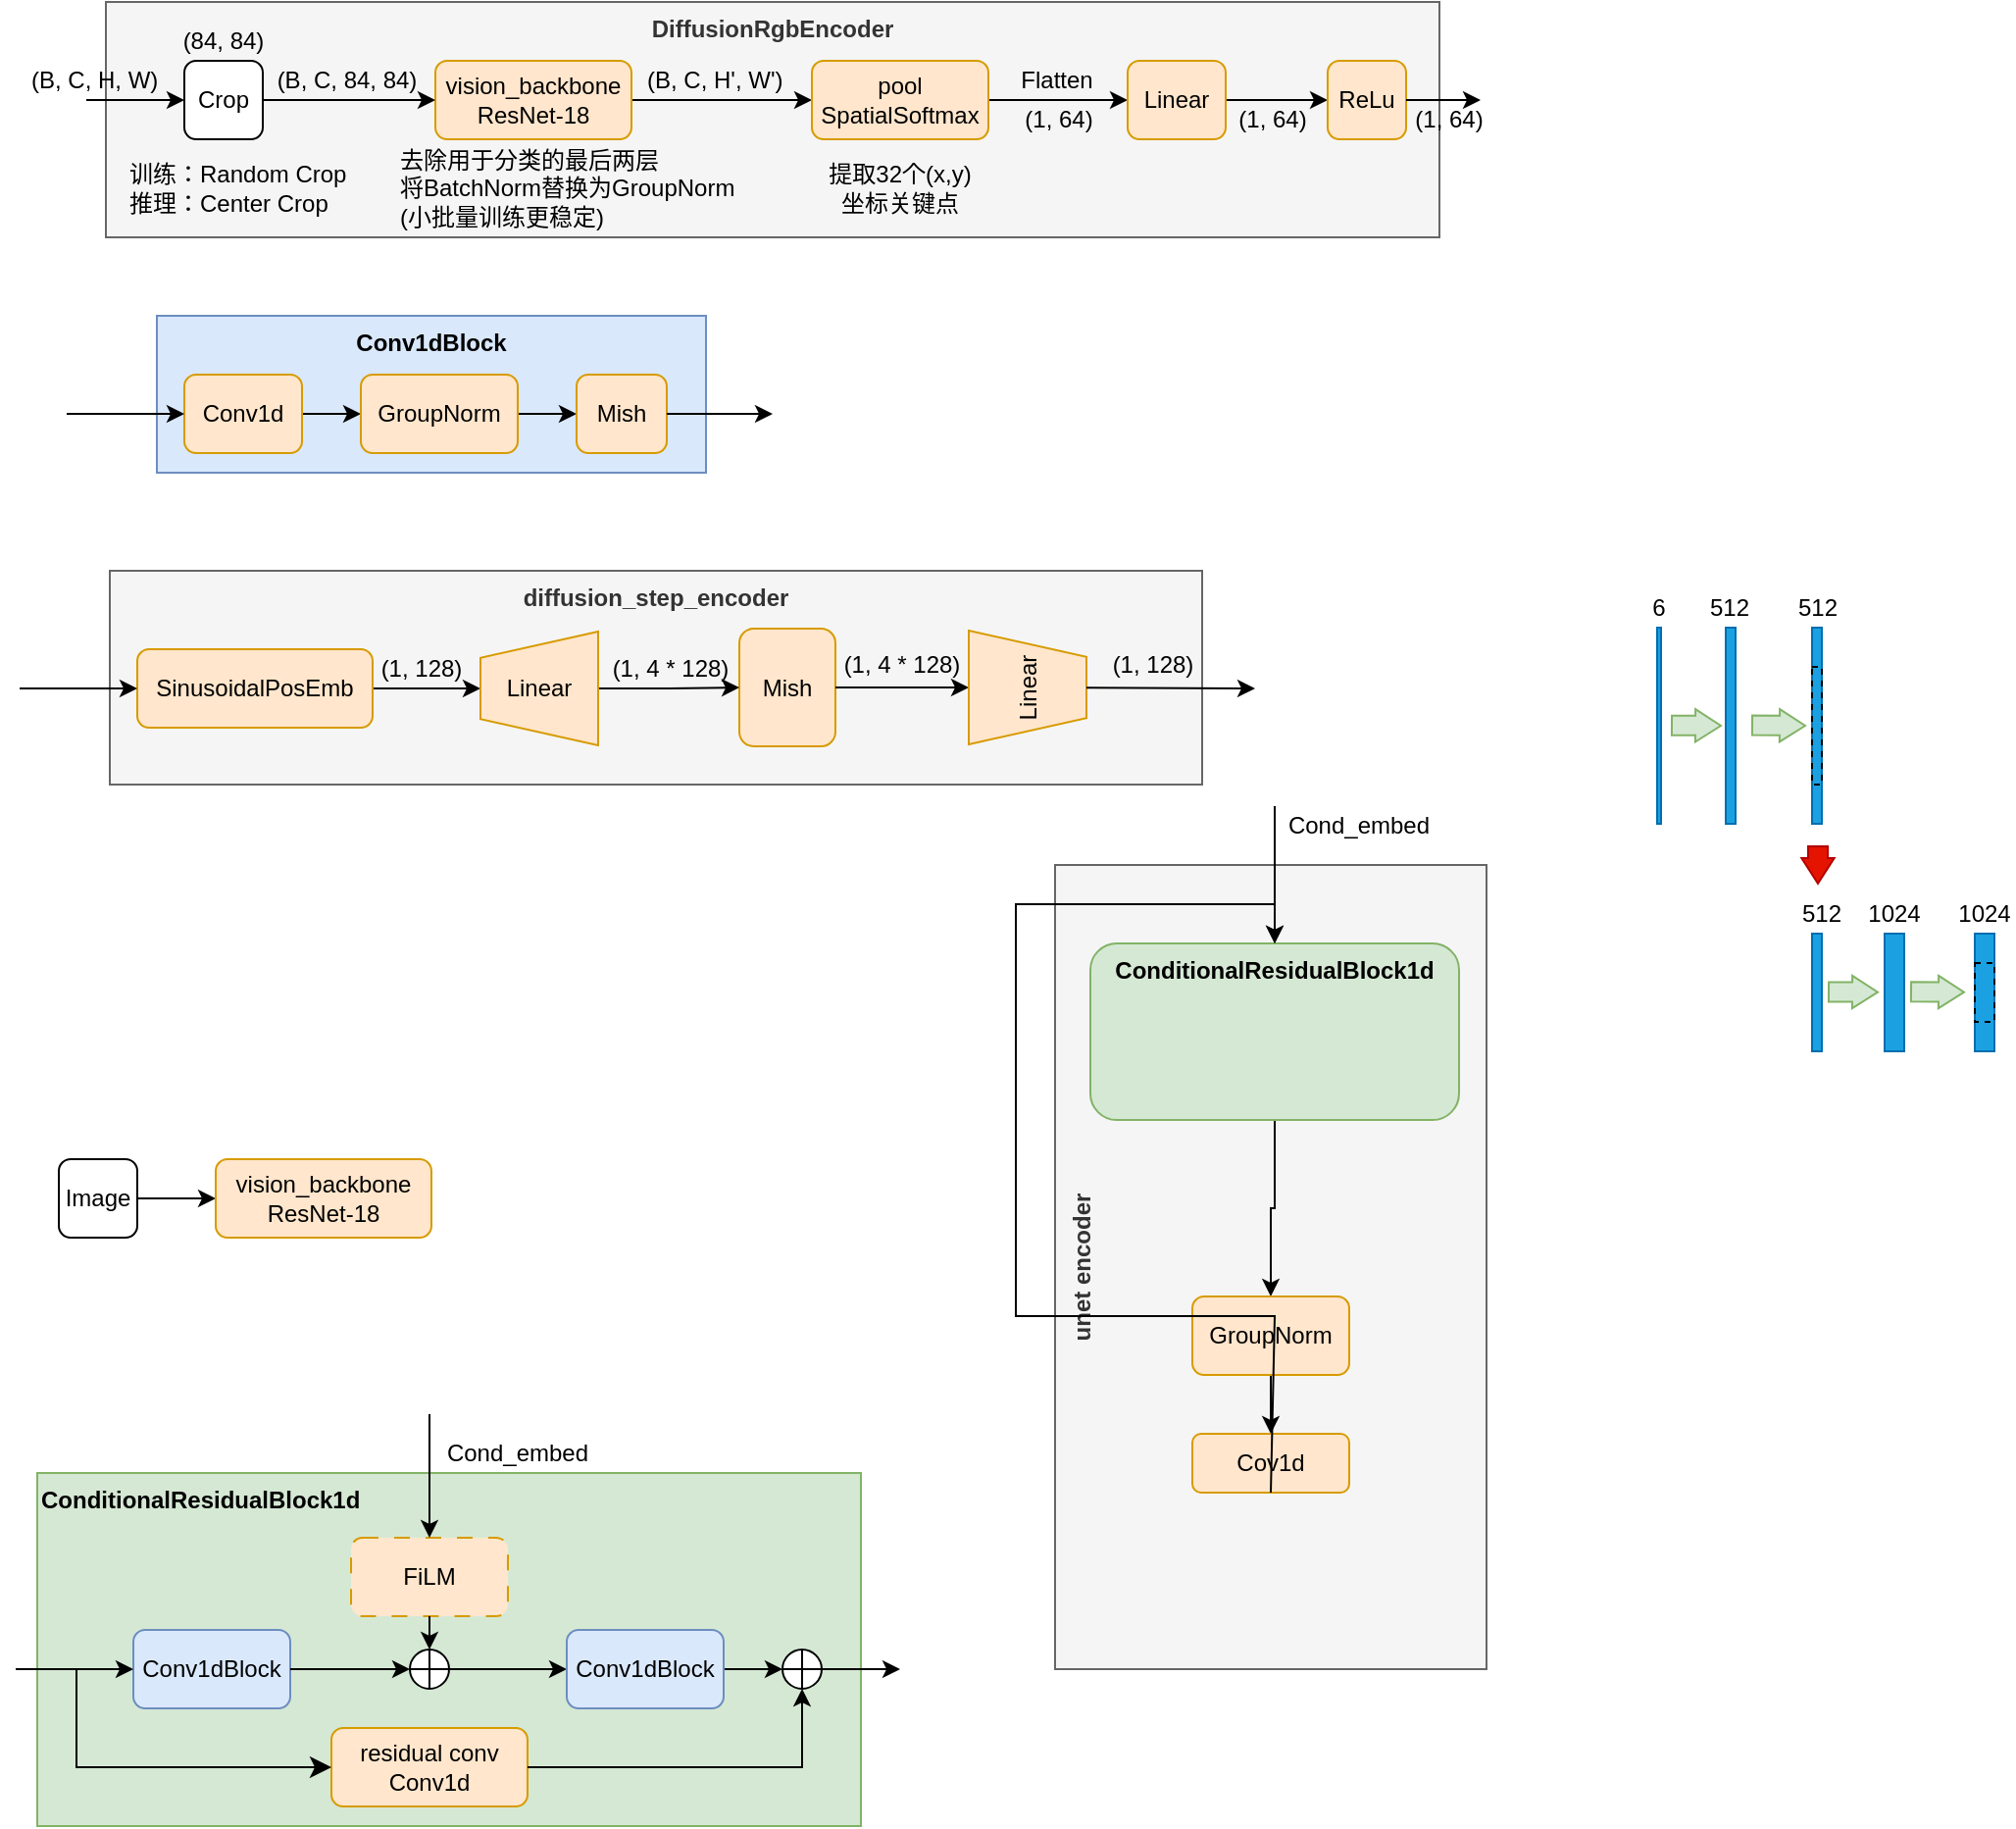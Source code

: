 <mxfile version="27.0.6">
  <diagram name="第 1 页" id="QIP-dXR1SjzeZl0UJQse">
    <mxGraphModel dx="1062" dy="576" grid="1" gridSize="10" guides="1" tooltips="1" connect="1" arrows="1" fold="1" page="1" pageScale="1" pageWidth="827" pageHeight="1169" math="0" shadow="0">
      <root>
        <mxCell id="0" />
        <mxCell id="1" parent="0" />
        <mxCell id="PJH4OMrgq3WDe2RNvaKb-1" style="edgeStyle=orthogonalEdgeStyle;rounded=0;orthogonalLoop=1;jettySize=auto;html=1;entryX=0;entryY=0.5;entryDx=0;entryDy=0;" parent="1" source="PJH4OMrgq3WDe2RNvaKb-2" target="PJH4OMrgq3WDe2RNvaKb-3" edge="1">
          <mxGeometry relative="1" as="geometry" />
        </mxCell>
        <mxCell id="PJH4OMrgq3WDe2RNvaKb-2" value="Image" style="rounded=1;whiteSpace=wrap;html=1;" parent="1" vertex="1">
          <mxGeometry x="52" y="640" width="40" height="40" as="geometry" />
        </mxCell>
        <mxCell id="PJH4OMrgq3WDe2RNvaKb-3" value="vision_backbone&lt;div&gt;ResNet-18&lt;/div&gt;" style="rounded=1;whiteSpace=wrap;html=1;fillColor=#ffe6cc;strokeColor=#d79b00;" parent="1" vertex="1">
          <mxGeometry x="132" y="640" width="110" height="40" as="geometry" />
        </mxCell>
        <mxCell id="PJH4OMrgq3WDe2RNvaKb-4" value="" style="group" parent="1" vertex="1" connectable="0">
          <mxGeometry x="56" y="210" width="360" height="80" as="geometry" />
        </mxCell>
        <mxCell id="PJH4OMrgq3WDe2RNvaKb-5" value="Conv1dBlock" style="rounded=0;whiteSpace=wrap;html=1;fillColor=#dae8fc;strokeColor=#6c8ebf;verticalAlign=top;fontStyle=1" parent="PJH4OMrgq3WDe2RNvaKb-4" vertex="1">
          <mxGeometry x="46" width="280" height="80" as="geometry" />
        </mxCell>
        <mxCell id="PJH4OMrgq3WDe2RNvaKb-6" style="edgeStyle=orthogonalEdgeStyle;rounded=0;orthogonalLoop=1;jettySize=auto;html=1;entryX=0;entryY=0.5;entryDx=0;entryDy=0;" parent="PJH4OMrgq3WDe2RNvaKb-4" source="PJH4OMrgq3WDe2RNvaKb-7" target="PJH4OMrgq3WDe2RNvaKb-9" edge="1">
          <mxGeometry relative="1" as="geometry" />
        </mxCell>
        <mxCell id="PJH4OMrgq3WDe2RNvaKb-7" value="Conv1d" style="rounded=1;whiteSpace=wrap;html=1;fillColor=#ffe6cc;strokeColor=#d79b00;" parent="PJH4OMrgq3WDe2RNvaKb-4" vertex="1">
          <mxGeometry x="60" y="30" width="60" height="40" as="geometry" />
        </mxCell>
        <mxCell id="PJH4OMrgq3WDe2RNvaKb-8" style="edgeStyle=orthogonalEdgeStyle;rounded=0;orthogonalLoop=1;jettySize=auto;html=1;entryX=0;entryY=0.5;entryDx=0;entryDy=0;" parent="PJH4OMrgq3WDe2RNvaKb-4" source="PJH4OMrgq3WDe2RNvaKb-9" target="PJH4OMrgq3WDe2RNvaKb-10" edge="1">
          <mxGeometry relative="1" as="geometry" />
        </mxCell>
        <mxCell id="PJH4OMrgq3WDe2RNvaKb-9" value="GroupNorm" style="rounded=1;whiteSpace=wrap;html=1;fillColor=#ffe6cc;strokeColor=#d79b00;" parent="PJH4OMrgq3WDe2RNvaKb-4" vertex="1">
          <mxGeometry x="150" y="30" width="80" height="40" as="geometry" />
        </mxCell>
        <mxCell id="PJH4OMrgq3WDe2RNvaKb-10" value="Mish" style="rounded=1;whiteSpace=wrap;html=1;fillColor=#ffe6cc;strokeColor=#d79b00;" parent="PJH4OMrgq3WDe2RNvaKb-4" vertex="1">
          <mxGeometry x="260" y="30" width="46" height="40" as="geometry" />
        </mxCell>
        <mxCell id="PJH4OMrgq3WDe2RNvaKb-11" value="" style="endArrow=classic;html=1;rounded=0;entryX=0;entryY=0.5;entryDx=0;entryDy=0;" parent="PJH4OMrgq3WDe2RNvaKb-4" target="PJH4OMrgq3WDe2RNvaKb-7" edge="1">
          <mxGeometry width="50" height="50" relative="1" as="geometry">
            <mxPoint y="50" as="sourcePoint" />
            <mxPoint x="130" y="-140" as="targetPoint" />
          </mxGeometry>
        </mxCell>
        <mxCell id="PJH4OMrgq3WDe2RNvaKb-12" value="" style="endArrow=classic;html=1;rounded=0;exitX=1;exitY=0.5;exitDx=0;exitDy=0;" parent="PJH4OMrgq3WDe2RNvaKb-4" source="PJH4OMrgq3WDe2RNvaKb-10" edge="1">
          <mxGeometry width="50" height="50" relative="1" as="geometry">
            <mxPoint x="311" y="49.5" as="sourcePoint" />
            <mxPoint x="360" y="50" as="targetPoint" />
          </mxGeometry>
        </mxCell>
        <mxCell id="PJH4OMrgq3WDe2RNvaKb-13" value="" style="group" parent="1" vertex="1" connectable="0">
          <mxGeometry x="36" y="50" width="760" height="120" as="geometry" />
        </mxCell>
        <mxCell id="PJH4OMrgq3WDe2RNvaKb-14" value="DiffusionRgbEncoder" style="rounded=0;whiteSpace=wrap;html=1;fillColor=#f5f5f5;fontColor=#333333;strokeColor=#666666;verticalAlign=top;fontStyle=1" parent="PJH4OMrgq3WDe2RNvaKb-13" vertex="1">
          <mxGeometry x="40" width="680" height="120" as="geometry" />
        </mxCell>
        <mxCell id="PJH4OMrgq3WDe2RNvaKb-15" value="去除用于分类的最后两层&lt;div&gt;将BatchNorm替换为GroupNorm&lt;/div&gt;&lt;div&gt;(小批量训练更稳定)&lt;/div&gt;" style="text;html=1;align=left;verticalAlign=middle;whiteSpace=wrap;rounded=0;" parent="PJH4OMrgq3WDe2RNvaKb-13" vertex="1">
          <mxGeometry x="188" y="70" width="185" height="50" as="geometry" />
        </mxCell>
        <mxCell id="PJH4OMrgq3WDe2RNvaKb-16" style="edgeStyle=orthogonalEdgeStyle;rounded=0;orthogonalLoop=1;jettySize=auto;html=1;entryX=0;entryY=0.5;entryDx=0;entryDy=0;" parent="PJH4OMrgq3WDe2RNvaKb-13" source="PJH4OMrgq3WDe2RNvaKb-17" target="PJH4OMrgq3WDe2RNvaKb-22" edge="1">
          <mxGeometry relative="1" as="geometry">
            <mxPoint x="588" y="50" as="targetPoint" />
          </mxGeometry>
        </mxCell>
        <mxCell id="PJH4OMrgq3WDe2RNvaKb-17" value="vision_backbone&lt;div&gt;ResNet-18&lt;/div&gt;" style="rounded=1;whiteSpace=wrap;html=1;fillColor=#ffe6cc;strokeColor=#d79b00;" parent="PJH4OMrgq3WDe2RNvaKb-13" vertex="1">
          <mxGeometry x="208" y="30" width="100" height="40" as="geometry" />
        </mxCell>
        <mxCell id="PJH4OMrgq3WDe2RNvaKb-18" value="" style="endArrow=classic;html=1;rounded=0;entryX=0;entryY=0.5;entryDx=0;entryDy=0;" parent="PJH4OMrgq3WDe2RNvaKb-13" target="PJH4OMrgq3WDe2RNvaKb-20" edge="1">
          <mxGeometry width="50" height="50" relative="1" as="geometry">
            <mxPoint x="30" y="50" as="sourcePoint" />
            <mxPoint x="270" y="100" as="targetPoint" />
          </mxGeometry>
        </mxCell>
        <mxCell id="PJH4OMrgq3WDe2RNvaKb-19" style="edgeStyle=orthogonalEdgeStyle;rounded=0;orthogonalLoop=1;jettySize=auto;html=1;exitX=1;exitY=0.5;exitDx=0;exitDy=0;entryX=0;entryY=0.5;entryDx=0;entryDy=0;" parent="PJH4OMrgq3WDe2RNvaKb-13" source="PJH4OMrgq3WDe2RNvaKb-20" target="PJH4OMrgq3WDe2RNvaKb-17" edge="1">
          <mxGeometry relative="1" as="geometry" />
        </mxCell>
        <mxCell id="PJH4OMrgq3WDe2RNvaKb-20" value="Crop" style="rounded=1;whiteSpace=wrap;html=1;" parent="PJH4OMrgq3WDe2RNvaKb-13" vertex="1">
          <mxGeometry x="80" y="30" width="40" height="40" as="geometry" />
        </mxCell>
        <mxCell id="PJH4OMrgq3WDe2RNvaKb-21" style="edgeStyle=orthogonalEdgeStyle;rounded=0;orthogonalLoop=1;jettySize=auto;html=1;exitX=1;exitY=0.5;exitDx=0;exitDy=0;entryX=0;entryY=0.5;entryDx=0;entryDy=0;" parent="PJH4OMrgq3WDe2RNvaKb-13" source="PJH4OMrgq3WDe2RNvaKb-22" target="PJH4OMrgq3WDe2RNvaKb-24" edge="1">
          <mxGeometry relative="1" as="geometry" />
        </mxCell>
        <mxCell id="PJH4OMrgq3WDe2RNvaKb-22" value="&lt;div&gt;pool&lt;/div&gt;SpatialSoftmax" style="rounded=1;whiteSpace=wrap;html=1;fillColor=#ffe6cc;strokeColor=#d79b00;" parent="PJH4OMrgq3WDe2RNvaKb-13" vertex="1">
          <mxGeometry x="400" y="30" width="90" height="40" as="geometry" />
        </mxCell>
        <mxCell id="PJH4OMrgq3WDe2RNvaKb-23" style="edgeStyle=orthogonalEdgeStyle;rounded=0;orthogonalLoop=1;jettySize=auto;html=1;" parent="PJH4OMrgq3WDe2RNvaKb-13" source="PJH4OMrgq3WDe2RNvaKb-24" target="PJH4OMrgq3WDe2RNvaKb-25" edge="1">
          <mxGeometry relative="1" as="geometry" />
        </mxCell>
        <mxCell id="PJH4OMrgq3WDe2RNvaKb-24" value="&lt;div&gt;Linear&lt;/div&gt;" style="rounded=1;whiteSpace=wrap;html=1;fillColor=#ffe6cc;strokeColor=#d79b00;" parent="PJH4OMrgq3WDe2RNvaKb-13" vertex="1">
          <mxGeometry x="561" y="30" width="50" height="40" as="geometry" />
        </mxCell>
        <mxCell id="PJH4OMrgq3WDe2RNvaKb-25" value="&lt;div&gt;ReLu&lt;/div&gt;" style="rounded=1;whiteSpace=wrap;html=1;fillColor=#ffe6cc;strokeColor=#d79b00;" parent="PJH4OMrgq3WDe2RNvaKb-13" vertex="1">
          <mxGeometry x="663" y="30" width="40" height="40" as="geometry" />
        </mxCell>
        <mxCell id="PJH4OMrgq3WDe2RNvaKb-26" value="Flatten" style="text;html=1;align=center;verticalAlign=middle;whiteSpace=wrap;rounded=0;" parent="PJH4OMrgq3WDe2RNvaKb-13" vertex="1">
          <mxGeometry x="490" y="30" width="70" height="20" as="geometry" />
        </mxCell>
        <mxCell id="PJH4OMrgq3WDe2RNvaKb-27" value="" style="endArrow=classic;html=1;rounded=0;exitX=1;exitY=0.5;exitDx=0;exitDy=0;" parent="PJH4OMrgq3WDe2RNvaKb-13" source="PJH4OMrgq3WDe2RNvaKb-25" edge="1">
          <mxGeometry width="50" height="50" relative="1" as="geometry">
            <mxPoint x="721" y="50" as="sourcePoint" />
            <mxPoint x="741" y="50" as="targetPoint" />
          </mxGeometry>
        </mxCell>
        <mxCell id="PJH4OMrgq3WDe2RNvaKb-28" value="(B, C, H, W)" style="text;whiteSpace=wrap;verticalAlign=middle;" parent="PJH4OMrgq3WDe2RNvaKb-13" vertex="1">
          <mxGeometry y="30" width="70" height="20" as="geometry" />
        </mxCell>
        <mxCell id="PJH4OMrgq3WDe2RNvaKb-29" value="(84, 84)" style="text;whiteSpace=wrap;align=center;verticalAlign=middle;" parent="PJH4OMrgq3WDe2RNvaKb-13" vertex="1">
          <mxGeometry x="65" y="10" width="70" height="20" as="geometry" />
        </mxCell>
        <mxCell id="PJH4OMrgq3WDe2RNvaKb-30" value="(B, C, 84, 84)" style="text;whiteSpace=wrap;verticalAlign=middle;align=center;" parent="PJH4OMrgq3WDe2RNvaKb-13" vertex="1">
          <mxGeometry x="120" y="30" width="86" height="20" as="geometry" />
        </mxCell>
        <mxCell id="PJH4OMrgq3WDe2RNvaKb-31" value="(B, C, H&#39;, W&#39;)" style="text;whiteSpace=wrap;verticalAlign=middle;" parent="PJH4OMrgq3WDe2RNvaKb-13" vertex="1">
          <mxGeometry x="314" y="30" width="72" height="20" as="geometry" />
        </mxCell>
        <mxCell id="PJH4OMrgq3WDe2RNvaKb-32" value="(1, 64)" style="text;whiteSpace=wrap;align=center;verticalAlign=middle;" parent="PJH4OMrgq3WDe2RNvaKb-13" vertex="1">
          <mxGeometry x="491" y="50" width="70" height="20" as="geometry" />
        </mxCell>
        <mxCell id="PJH4OMrgq3WDe2RNvaKb-33" value="提取32个(x,y)坐标关键点" style="text;html=1;align=center;verticalAlign=middle;whiteSpace=wrap;rounded=0;" parent="PJH4OMrgq3WDe2RNvaKb-13" vertex="1">
          <mxGeometry x="405" y="80" width="80" height="30" as="geometry" />
        </mxCell>
        <mxCell id="PJH4OMrgq3WDe2RNvaKb-34" value="(1, 64)" style="text;whiteSpace=wrap;align=center;verticalAlign=middle;" parent="PJH4OMrgq3WDe2RNvaKb-13" vertex="1">
          <mxGeometry x="600" y="50" width="70" height="20" as="geometry" />
        </mxCell>
        <mxCell id="PJH4OMrgq3WDe2RNvaKb-35" value="(1, 64)" style="text;whiteSpace=wrap;align=center;verticalAlign=middle;" parent="PJH4OMrgq3WDe2RNvaKb-13" vertex="1">
          <mxGeometry x="690" y="50" width="70" height="20" as="geometry" />
        </mxCell>
        <mxCell id="PJH4OMrgq3WDe2RNvaKb-36" value="训练：Random Crop&lt;div&gt;推理：Center Crop&lt;/div&gt;" style="text;html=1;align=left;verticalAlign=middle;whiteSpace=wrap;rounded=0;" parent="PJH4OMrgq3WDe2RNvaKb-13" vertex="1">
          <mxGeometry x="50" y="80" width="130" height="30" as="geometry" />
        </mxCell>
        <mxCell id="PJH4OMrgq3WDe2RNvaKb-37" value="" style="group" parent="1" vertex="1" connectable="0">
          <mxGeometry x="32" y="340" width="630" height="109" as="geometry" />
        </mxCell>
        <mxCell id="PJH4OMrgq3WDe2RNvaKb-38" value="Linear" style="rounded=1;whiteSpace=wrap;html=1;fillColor=#ffe6cc;strokeColor=#d79b00;" parent="PJH4OMrgq3WDe2RNvaKb-37" vertex="1">
          <mxGeometry x="380" y="50" width="80" height="40" as="geometry" />
        </mxCell>
        <mxCell id="PJH4OMrgq3WDe2RNvaKb-39" value="diffusion_step_encoder" style="rounded=0;whiteSpace=wrap;html=1;fillColor=#f5f5f5;fontColor=#333333;strokeColor=#666666;verticalAlign=top;fontStyle=1" parent="PJH4OMrgq3WDe2RNvaKb-37" vertex="1">
          <mxGeometry x="46" width="557" height="109" as="geometry" />
        </mxCell>
        <mxCell id="PJH4OMrgq3WDe2RNvaKb-40" style="edgeStyle=orthogonalEdgeStyle;rounded=0;orthogonalLoop=1;jettySize=auto;html=1;entryX=0.5;entryY=1;entryDx=0;entryDy=0;" parent="PJH4OMrgq3WDe2RNvaKb-37" source="PJH4OMrgq3WDe2RNvaKb-41" target="PJH4OMrgq3WDe2RNvaKb-46" edge="1">
          <mxGeometry relative="1" as="geometry">
            <mxPoint x="330" y="60" as="targetPoint" />
          </mxGeometry>
        </mxCell>
        <mxCell id="PJH4OMrgq3WDe2RNvaKb-41" value="SinusoidalPosEmb" style="rounded=1;whiteSpace=wrap;html=1;fillColor=#ffe6cc;strokeColor=#d79b00;" parent="PJH4OMrgq3WDe2RNvaKb-37" vertex="1">
          <mxGeometry x="60" y="40" width="120" height="40" as="geometry" />
        </mxCell>
        <mxCell id="PJH4OMrgq3WDe2RNvaKb-42" value="Mish" style="rounded=1;whiteSpace=wrap;html=1;fillColor=#ffe6cc;strokeColor=#d79b00;" parent="PJH4OMrgq3WDe2RNvaKb-37" vertex="1">
          <mxGeometry x="367" y="29.5" width="49" height="60" as="geometry" />
        </mxCell>
        <mxCell id="PJH4OMrgq3WDe2RNvaKb-43" value="" style="endArrow=classic;html=1;rounded=0;entryX=0;entryY=0.5;entryDx=0;entryDy=0;" parent="PJH4OMrgq3WDe2RNvaKb-37" target="PJH4OMrgq3WDe2RNvaKb-41" edge="1">
          <mxGeometry width="50" height="50" relative="1" as="geometry">
            <mxPoint y="60" as="sourcePoint" />
            <mxPoint x="130" y="-130" as="targetPoint" />
          </mxGeometry>
        </mxCell>
        <mxCell id="PJH4OMrgq3WDe2RNvaKb-44" value="(1, 128)" style="text;whiteSpace=wrap;align=center;verticalAlign=middle;" parent="PJH4OMrgq3WDe2RNvaKb-37" vertex="1">
          <mxGeometry x="170" y="40" width="70" height="20" as="geometry" />
        </mxCell>
        <mxCell id="PJH4OMrgq3WDe2RNvaKb-45" value="" style="edgeStyle=orthogonalEdgeStyle;rounded=0;orthogonalLoop=1;jettySize=auto;html=1;entryX=0;entryY=0.5;entryDx=0;entryDy=0;" parent="PJH4OMrgq3WDe2RNvaKb-37" source="PJH4OMrgq3WDe2RNvaKb-46" target="PJH4OMrgq3WDe2RNvaKb-42" edge="1">
          <mxGeometry relative="1" as="geometry" />
        </mxCell>
        <mxCell id="PJH4OMrgq3WDe2RNvaKb-46" value="Linear" style="verticalLabelPosition=middle;verticalAlign=middle;html=1;shape=trapezoid;perimeter=trapezoidPerimeter;whiteSpace=wrap;size=0.23;arcSize=10;flipV=1;labelPosition=center;align=center;rotation=90;fillColor=#ffe6cc;strokeColor=#d79b00;horizontal=0;" parent="PJH4OMrgq3WDe2RNvaKb-37" vertex="1">
          <mxGeometry x="236" y="30" width="58" height="60" as="geometry" />
        </mxCell>
        <mxCell id="PJH4OMrgq3WDe2RNvaKb-47" value="(1, 4 * 128)" style="text;whiteSpace=wrap;align=center;verticalAlign=middle;" parent="PJH4OMrgq3WDe2RNvaKb-37" vertex="1">
          <mxGeometry x="297" y="40" width="70" height="20" as="geometry" />
        </mxCell>
        <mxCell id="PJH4OMrgq3WDe2RNvaKb-48" value="" style="endArrow=classic;html=1;rounded=0;exitX=1;exitY=0.5;exitDx=0;exitDy=0;" parent="PJH4OMrgq3WDe2RNvaKb-37" source="PJH4OMrgq3WDe2RNvaKb-42" target="PJH4OMrgq3WDe2RNvaKb-49" edge="1">
          <mxGeometry width="50" height="50" relative="1" as="geometry">
            <mxPoint x="416" y="60" as="sourcePoint" />
            <mxPoint x="540" y="59.878" as="targetPoint" />
          </mxGeometry>
        </mxCell>
        <mxCell id="PJH4OMrgq3WDe2RNvaKb-49" value="Linear" style="verticalLabelPosition=middle;verticalAlign=middle;html=1;shape=trapezoid;perimeter=trapezoidPerimeter;whiteSpace=wrap;size=0.23;arcSize=10;flipV=1;labelPosition=center;align=center;rotation=-90;fillColor=#ffe6cc;strokeColor=#d79b00;horizontal=1;" parent="PJH4OMrgq3WDe2RNvaKb-37" vertex="1">
          <mxGeometry x="485" y="29.5" width="58" height="60" as="geometry" />
        </mxCell>
        <mxCell id="PJH4OMrgq3WDe2RNvaKb-50" value="(1, 4 * 128)" style="text;whiteSpace=wrap;align=center;verticalAlign=middle;" parent="PJH4OMrgq3WDe2RNvaKb-37" vertex="1">
          <mxGeometry x="415" y="38" width="70" height="20" as="geometry" />
        </mxCell>
        <mxCell id="PJH4OMrgq3WDe2RNvaKb-51" value="(1, 128)" style="text;whiteSpace=wrap;align=center;verticalAlign=middle;" parent="PJH4OMrgq3WDe2RNvaKb-37" vertex="1">
          <mxGeometry x="543" y="38" width="70" height="20" as="geometry" />
        </mxCell>
        <mxCell id="PJH4OMrgq3WDe2RNvaKb-52" value="" style="endArrow=classic;html=1;rounded=0;" parent="PJH4OMrgq3WDe2RNvaKb-37" source="PJH4OMrgq3WDe2RNvaKb-49" edge="1">
          <mxGeometry width="50" height="50" relative="1" as="geometry">
            <mxPoint x="550" y="60" as="sourcePoint" />
            <mxPoint x="630" y="60" as="targetPoint" />
          </mxGeometry>
        </mxCell>
        <mxCell id="PJH4OMrgq3WDe2RNvaKb-53" value="unet encoder" style="rounded=0;whiteSpace=wrap;html=1;fillColor=#f5f5f5;fontColor=#333333;strokeColor=#666666;verticalAlign=top;fontStyle=1;horizontal=0;" parent="1" vertex="1">
          <mxGeometry x="560" y="490" width="220" height="410" as="geometry" />
        </mxCell>
        <mxCell id="PJH4OMrgq3WDe2RNvaKb-54" style="edgeStyle=orthogonalEdgeStyle;rounded=0;orthogonalLoop=1;jettySize=auto;html=1;exitX=0.5;exitY=1;exitDx=0;exitDy=0;entryX=0.5;entryY=0;entryDx=0;entryDy=0;" parent="1" source="PJH4OMrgq3WDe2RNvaKb-55" target="PJH4OMrgq3WDe2RNvaKb-57" edge="1">
          <mxGeometry relative="1" as="geometry" />
        </mxCell>
        <mxCell id="PJH4OMrgq3WDe2RNvaKb-55" value="&lt;span style=&quot;font-weight: 700;&quot;&gt;ConditionalResidualBlock1d&lt;/span&gt;" style="rounded=1;whiteSpace=wrap;html=1;fillColor=#d5e8d4;strokeColor=#82b366;verticalAlign=top;" parent="1" vertex="1">
          <mxGeometry x="578" y="530" width="188" height="90" as="geometry" />
        </mxCell>
        <mxCell id="PJH4OMrgq3WDe2RNvaKb-56" style="edgeStyle=orthogonalEdgeStyle;rounded=0;orthogonalLoop=1;jettySize=auto;html=1;entryX=0.5;entryY=0;entryDx=0;entryDy=0;" parent="1" source="PJH4OMrgq3WDe2RNvaKb-57" target="PJH4OMrgq3WDe2RNvaKb-58" edge="1">
          <mxGeometry relative="1" as="geometry" />
        </mxCell>
        <mxCell id="PJH4OMrgq3WDe2RNvaKb-57" value="GroupNorm" style="rounded=1;whiteSpace=wrap;html=1;fillColor=#ffe6cc;strokeColor=#d79b00;" parent="1" vertex="1">
          <mxGeometry x="630" y="710" width="80" height="40" as="geometry" />
        </mxCell>
        <mxCell id="PJH4OMrgq3WDe2RNvaKb-58" value="Cov1d" style="rounded=1;whiteSpace=wrap;html=1;fillColor=#ffe6cc;strokeColor=#d79b00;" parent="1" vertex="1">
          <mxGeometry x="630" y="780" width="80" height="30" as="geometry" />
        </mxCell>
        <mxCell id="PJH4OMrgq3WDe2RNvaKb-59" value="" style="endArrow=classic;html=1;rounded=0;entryX=0.5;entryY=0;entryDx=0;entryDy=0;" parent="1" target="PJH4OMrgq3WDe2RNvaKb-55" edge="1">
          <mxGeometry width="50" height="50" relative="1" as="geometry">
            <mxPoint x="672" y="460" as="sourcePoint" />
            <mxPoint x="672" y="370" as="targetPoint" />
          </mxGeometry>
        </mxCell>
        <mxCell id="PJH4OMrgq3WDe2RNvaKb-60" value="" style="endArrow=classic;html=1;rounded=0;exitX=0.5;exitY=1;exitDx=0;exitDy=0;entryX=0.5;entryY=0;entryDx=0;entryDy=0;" parent="1" source="PJH4OMrgq3WDe2RNvaKb-58" target="PJH4OMrgq3WDe2RNvaKb-55" edge="1">
          <mxGeometry width="50" height="50" relative="1" as="geometry">
            <mxPoint x="853" y="559.5" as="sourcePoint" />
            <mxPoint x="662" y="800" as="targetPoint" />
            <Array as="points">
              <mxPoint x="672" y="720" />
              <mxPoint x="540" y="720" />
              <mxPoint x="540" y="510" />
              <mxPoint x="612" y="510" />
              <mxPoint x="672" y="510" />
            </Array>
          </mxGeometry>
        </mxCell>
        <mxCell id="PJH4OMrgq3WDe2RNvaKb-61" value="" style="group" parent="1" vertex="1" connectable="0">
          <mxGeometry x="30" y="780" width="451" height="200" as="geometry" />
        </mxCell>
        <mxCell id="PJH4OMrgq3WDe2RNvaKb-62" value="ConditionalResidualBlock1d" style="rounded=0;whiteSpace=wrap;html=1;fillColor=#d5e8d4;strokeColor=#82b366;verticalAlign=top;fontStyle=1;align=left;" parent="PJH4OMrgq3WDe2RNvaKb-61" vertex="1">
          <mxGeometry x="11" y="20" width="420" height="180" as="geometry" />
        </mxCell>
        <mxCell id="PJH4OMrgq3WDe2RNvaKb-63" style="edgeStyle=orthogonalEdgeStyle;rounded=0;orthogonalLoop=1;jettySize=auto;html=1;entryX=0;entryY=0.5;entryDx=0;entryDy=0;" parent="PJH4OMrgq3WDe2RNvaKb-61" source="PJH4OMrgq3WDe2RNvaKb-71" target="PJH4OMrgq3WDe2RNvaKb-73" edge="1">
          <mxGeometry relative="1" as="geometry">
            <mxPoint x="271" y="120" as="targetPoint" />
          </mxGeometry>
        </mxCell>
        <mxCell id="PJH4OMrgq3WDe2RNvaKb-64" value="FiLM" style="rounded=1;whiteSpace=wrap;html=1;fillColor=#ffe6cc;strokeColor=#d79b00;dashed=1;dashPattern=8 8;" parent="PJH4OMrgq3WDe2RNvaKb-61" vertex="1">
          <mxGeometry x="171" y="53" width="80" height="40" as="geometry" />
        </mxCell>
        <mxCell id="PJH4OMrgq3WDe2RNvaKb-65" value="" style="endArrow=classic;html=1;rounded=0;entryX=0.5;entryY=0;entryDx=0;entryDy=0;" parent="PJH4OMrgq3WDe2RNvaKb-61" target="PJH4OMrgq3WDe2RNvaKb-64" edge="1">
          <mxGeometry width="50" height="50" relative="1" as="geometry">
            <mxPoint x="211" y="-10" as="sourcePoint" />
            <mxPoint x="61" y="79.58" as="targetPoint" />
          </mxGeometry>
        </mxCell>
        <mxCell id="PJH4OMrgq3WDe2RNvaKb-66" value="Cond_embed" style="text;whiteSpace=wrap;align=center;verticalAlign=middle;" parent="PJH4OMrgq3WDe2RNvaKb-61" vertex="1">
          <mxGeometry x="221" width="70" height="20" as="geometry" />
        </mxCell>
        <mxCell id="PJH4OMrgq3WDe2RNvaKb-67" value="Conv1dBlock" style="rounded=1;whiteSpace=wrap;html=1;fillColor=#dae8fc;strokeColor=#6c8ebf;" parent="PJH4OMrgq3WDe2RNvaKb-61" vertex="1">
          <mxGeometry x="60" y="100" width="80" height="40" as="geometry" />
        </mxCell>
        <mxCell id="PJH4OMrgq3WDe2RNvaKb-68" value="" style="endArrow=classic;html=1;rounded=0;entryX=0;entryY=0.5;entryDx=0;entryDy=0;" parent="PJH4OMrgq3WDe2RNvaKb-61" target="PJH4OMrgq3WDe2RNvaKb-67" edge="1">
          <mxGeometry width="50" height="50" relative="1" as="geometry">
            <mxPoint y="120" as="sourcePoint" />
            <mxPoint x="130" y="-70" as="targetPoint" />
          </mxGeometry>
        </mxCell>
        <mxCell id="PJH4OMrgq3WDe2RNvaKb-69" value="" style="endArrow=classic;html=1;rounded=0;exitX=0.5;exitY=1;exitDx=0;exitDy=0;entryX=0.5;entryY=0;entryDx=0;entryDy=0;" parent="PJH4OMrgq3WDe2RNvaKb-61" source="PJH4OMrgq3WDe2RNvaKb-64" target="PJH4OMrgq3WDe2RNvaKb-71" edge="1">
          <mxGeometry width="50" height="50" relative="1" as="geometry">
            <mxPoint x="331" y="70" as="sourcePoint" />
            <mxPoint x="211" y="120" as="targetPoint" />
          </mxGeometry>
        </mxCell>
        <mxCell id="PJH4OMrgq3WDe2RNvaKb-70" value="" style="edgeStyle=orthogonalEdgeStyle;rounded=0;orthogonalLoop=1;jettySize=auto;html=1;" parent="PJH4OMrgq3WDe2RNvaKb-61" source="PJH4OMrgq3WDe2RNvaKb-67" target="PJH4OMrgq3WDe2RNvaKb-71" edge="1">
          <mxGeometry relative="1" as="geometry">
            <mxPoint x="111" y="120" as="sourcePoint" />
            <mxPoint x="271" y="120" as="targetPoint" />
          </mxGeometry>
        </mxCell>
        <mxCell id="PJH4OMrgq3WDe2RNvaKb-71" value="" style="shape=orEllipse;perimeter=ellipsePerimeter;whiteSpace=wrap;html=1;backgroundOutline=1;" parent="PJH4OMrgq3WDe2RNvaKb-61" vertex="1">
          <mxGeometry x="201" y="110" width="20" height="20" as="geometry" />
        </mxCell>
        <mxCell id="PJH4OMrgq3WDe2RNvaKb-72" style="edgeStyle=orthogonalEdgeStyle;rounded=0;orthogonalLoop=1;jettySize=auto;html=1;entryX=0;entryY=0.5;entryDx=0;entryDy=0;" parent="PJH4OMrgq3WDe2RNvaKb-61" source="PJH4OMrgq3WDe2RNvaKb-73" target="PJH4OMrgq3WDe2RNvaKb-79" edge="1">
          <mxGeometry relative="1" as="geometry">
            <mxPoint x="431" y="120" as="targetPoint" />
          </mxGeometry>
        </mxCell>
        <mxCell id="PJH4OMrgq3WDe2RNvaKb-73" value="Conv1dBlock" style="rounded=1;whiteSpace=wrap;html=1;fillColor=#dae8fc;strokeColor=#6c8ebf;" parent="PJH4OMrgq3WDe2RNvaKb-61" vertex="1">
          <mxGeometry x="281" y="100" width="80" height="40" as="geometry" />
        </mxCell>
        <mxCell id="PJH4OMrgq3WDe2RNvaKb-74" style="edgeStyle=orthogonalEdgeStyle;rounded=0;orthogonalLoop=1;jettySize=auto;html=1;exitX=1;exitY=0.5;exitDx=0;exitDy=0;" parent="PJH4OMrgq3WDe2RNvaKb-61" source="PJH4OMrgq3WDe2RNvaKb-79" edge="1">
          <mxGeometry relative="1" as="geometry">
            <mxPoint x="401" y="120" as="targetPoint" />
          </mxGeometry>
        </mxCell>
        <mxCell id="PJH4OMrgq3WDe2RNvaKb-75" value="&lt;div&gt;residual conv&lt;/div&gt;Conv1d" style="rounded=1;whiteSpace=wrap;html=1;fillColor=#ffe6cc;strokeColor=#d79b00;" parent="PJH4OMrgq3WDe2RNvaKb-61" vertex="1">
          <mxGeometry x="161" y="150" width="100" height="40" as="geometry" />
        </mxCell>
        <mxCell id="PJH4OMrgq3WDe2RNvaKb-76" value="" style="edgeStyle=elbowEdgeStyle;elbow=horizontal;endArrow=classic;html=1;curved=0;rounded=0;endSize=8;startSize=8;entryX=0;entryY=0.5;entryDx=0;entryDy=0;" parent="PJH4OMrgq3WDe2RNvaKb-61" target="PJH4OMrgq3WDe2RNvaKb-75" edge="1">
          <mxGeometry width="50" height="50" relative="1" as="geometry">
            <mxPoint x="31" y="120" as="sourcePoint" />
            <mxPoint x="61" y="60" as="targetPoint" />
            <Array as="points">
              <mxPoint x="31" y="160" />
            </Array>
          </mxGeometry>
        </mxCell>
        <mxCell id="PJH4OMrgq3WDe2RNvaKb-77" value="" style="edgeStyle=orthogonalEdgeStyle;rounded=0;orthogonalLoop=1;jettySize=auto;html=1;exitX=1;exitY=0.5;exitDx=0;exitDy=0;" parent="PJH4OMrgq3WDe2RNvaKb-61" source="PJH4OMrgq3WDe2RNvaKb-75" target="PJH4OMrgq3WDe2RNvaKb-79" edge="1">
          <mxGeometry relative="1" as="geometry">
            <mxPoint x="401" y="120" as="targetPoint" />
            <mxPoint x="251" y="170" as="sourcePoint" />
          </mxGeometry>
        </mxCell>
        <mxCell id="PJH4OMrgq3WDe2RNvaKb-78" style="edgeStyle=orthogonalEdgeStyle;rounded=0;orthogonalLoop=1;jettySize=auto;html=1;" parent="PJH4OMrgq3WDe2RNvaKb-61" source="PJH4OMrgq3WDe2RNvaKb-79" edge="1">
          <mxGeometry relative="1" as="geometry">
            <mxPoint x="451" y="120" as="targetPoint" />
          </mxGeometry>
        </mxCell>
        <mxCell id="PJH4OMrgq3WDe2RNvaKb-79" value="" style="shape=orEllipse;perimeter=ellipsePerimeter;whiteSpace=wrap;html=1;backgroundOutline=1;" parent="PJH4OMrgq3WDe2RNvaKb-61" vertex="1">
          <mxGeometry x="391" y="110" width="20" height="20" as="geometry" />
        </mxCell>
        <mxCell id="Re8Aq9dO1MrKqDunBWZt-2" value="Cond_embed" style="text;whiteSpace=wrap;align=center;verticalAlign=middle;" vertex="1" parent="1">
          <mxGeometry x="680" y="460" width="70" height="20" as="geometry" />
        </mxCell>
        <mxCell id="Re8Aq9dO1MrKqDunBWZt-3" value="" style="rounded=0;whiteSpace=wrap;html=1;fillColor=#1ba1e2;strokeColor=#006EAF;fontColor=#ffffff;" vertex="1" parent="1">
          <mxGeometry x="867" y="369" width="2" height="100" as="geometry" />
        </mxCell>
        <mxCell id="Re8Aq9dO1MrKqDunBWZt-5" value="" style="rounded=0;whiteSpace=wrap;html=1;fillColor=#1ba1e2;strokeColor=#006EAF;fontColor=#ffffff;" vertex="1" parent="1">
          <mxGeometry x="902" y="369" width="5" height="100" as="geometry" />
        </mxCell>
        <mxCell id="Re8Aq9dO1MrKqDunBWZt-9" value="" style="rounded=0;whiteSpace=wrap;html=1;fillColor=#1ba1e2;strokeColor=#006EAF;fontColor=#ffffff;" vertex="1" parent="1">
          <mxGeometry x="946" y="369" width="5" height="100" as="geometry" />
        </mxCell>
        <mxCell id="Re8Aq9dO1MrKqDunBWZt-11" value="" style="shape=flexArrow;endArrow=classic;html=1;rounded=0;fillColor=#d5e8d4;strokeColor=#82b366;endWidth=5.667;endSize=4;" edge="1" parent="1">
          <mxGeometry width="50" height="50" relative="1" as="geometry">
            <mxPoint x="915" y="418.76" as="sourcePoint" />
            <mxPoint x="943" y="419" as="targetPoint" />
          </mxGeometry>
        </mxCell>
        <mxCell id="Re8Aq9dO1MrKqDunBWZt-14" value="" style="shape=flexArrow;endArrow=classic;html=1;rounded=0;fillColor=#d5e8d4;strokeColor=#82b366;endWidth=5.667;endSize=4;" edge="1" parent="1">
          <mxGeometry width="50" height="50" relative="1" as="geometry">
            <mxPoint x="874" y="418.83" as="sourcePoint" />
            <mxPoint x="900" y="419" as="targetPoint" />
          </mxGeometry>
        </mxCell>
        <mxCell id="Re8Aq9dO1MrKqDunBWZt-15" value="6" style="text;whiteSpace=wrap;align=center;verticalAlign=middle;" vertex="1" parent="1">
          <mxGeometry x="863" y="349" width="10" height="20" as="geometry" />
        </mxCell>
        <mxCell id="Re8Aq9dO1MrKqDunBWZt-16" value="512" style="text;whiteSpace=wrap;align=center;verticalAlign=middle;" vertex="1" parent="1">
          <mxGeometry x="883" y="349" width="42" height="20" as="geometry" />
        </mxCell>
        <mxCell id="Re8Aq9dO1MrKqDunBWZt-17" value="512" style="text;whiteSpace=wrap;align=center;verticalAlign=middle;" vertex="1" parent="1">
          <mxGeometry x="934" y="349" width="30" height="20" as="geometry" />
        </mxCell>
        <mxCell id="Re8Aq9dO1MrKqDunBWZt-19" value="" style="rounded=0;whiteSpace=wrap;html=1;dashed=1;fillColor=none;" vertex="1" parent="1">
          <mxGeometry x="946" y="389" width="5" height="60" as="geometry" />
        </mxCell>
        <mxCell id="Re8Aq9dO1MrKqDunBWZt-20" value="" style="rounded=0;whiteSpace=wrap;html=1;fillColor=#1ba1e2;strokeColor=#006EAF;fontColor=#ffffff;" vertex="1" parent="1">
          <mxGeometry x="946" y="525" width="5" height="60" as="geometry" />
        </mxCell>
        <mxCell id="Re8Aq9dO1MrKqDunBWZt-21" value="" style="rounded=0;whiteSpace=wrap;html=1;fillColor=#1ba1e2;strokeColor=#006EAF;fontColor=#ffffff;" vertex="1" parent="1">
          <mxGeometry x="983" y="525" width="10" height="60" as="geometry" />
        </mxCell>
        <mxCell id="Re8Aq9dO1MrKqDunBWZt-22" value="" style="rounded=0;whiteSpace=wrap;html=1;fillColor=#1ba1e2;strokeColor=#006EAF;fontColor=#ffffff;" vertex="1" parent="1">
          <mxGeometry x="1029" y="525" width="10" height="60" as="geometry" />
        </mxCell>
        <mxCell id="Re8Aq9dO1MrKqDunBWZt-25" value="512" style="text;whiteSpace=wrap;align=center;verticalAlign=middle;" vertex="1" parent="1">
          <mxGeometry x="946" y="505" width="10" height="20" as="geometry" />
        </mxCell>
        <mxCell id="Re8Aq9dO1MrKqDunBWZt-26" value="1024" style="text;whiteSpace=wrap;align=center;verticalAlign=middle;" vertex="1" parent="1">
          <mxGeometry x="967" y="505" width="42" height="20" as="geometry" />
        </mxCell>
        <mxCell id="Re8Aq9dO1MrKqDunBWZt-27" value="1024" style="text;whiteSpace=wrap;align=center;verticalAlign=middle;" vertex="1" parent="1">
          <mxGeometry x="1019" y="505" width="30" height="20" as="geometry" />
        </mxCell>
        <mxCell id="Re8Aq9dO1MrKqDunBWZt-28" value="" style="rounded=0;whiteSpace=wrap;html=1;dashed=1;fillColor=none;" vertex="1" parent="1">
          <mxGeometry x="1029" y="540" width="10" height="30" as="geometry" />
        </mxCell>
        <mxCell id="Re8Aq9dO1MrKqDunBWZt-29" value="" style="shape=flexArrow;endArrow=classic;html=1;rounded=0;fillColor=#d5e8d4;strokeColor=#82b366;endWidth=5.667;endSize=4;" edge="1" parent="1">
          <mxGeometry width="50" height="50" relative="1" as="geometry">
            <mxPoint x="996" y="554.62" as="sourcePoint" />
            <mxPoint x="1024" y="554.86" as="targetPoint" />
          </mxGeometry>
        </mxCell>
        <mxCell id="Re8Aq9dO1MrKqDunBWZt-30" value="" style="shape=flexArrow;endArrow=classic;html=1;rounded=0;fillColor=#d5e8d4;strokeColor=#82b366;endWidth=5.667;endSize=4;" edge="1" parent="1">
          <mxGeometry width="50" height="50" relative="1" as="geometry">
            <mxPoint x="954" y="554.69" as="sourcePoint" />
            <mxPoint x="980" y="554.86" as="targetPoint" />
          </mxGeometry>
        </mxCell>
        <mxCell id="Re8Aq9dO1MrKqDunBWZt-31" value="" style="shape=flexArrow;endArrow=classic;html=1;rounded=0;fillColor=#e51400;strokeColor=#B20000;endWidth=5.667;endSize=4;" edge="1" parent="1">
          <mxGeometry width="50" height="50" relative="1" as="geometry">
            <mxPoint x="949" y="480" as="sourcePoint" />
            <mxPoint x="949" y="500" as="targetPoint" />
          </mxGeometry>
        </mxCell>
      </root>
    </mxGraphModel>
  </diagram>
</mxfile>
